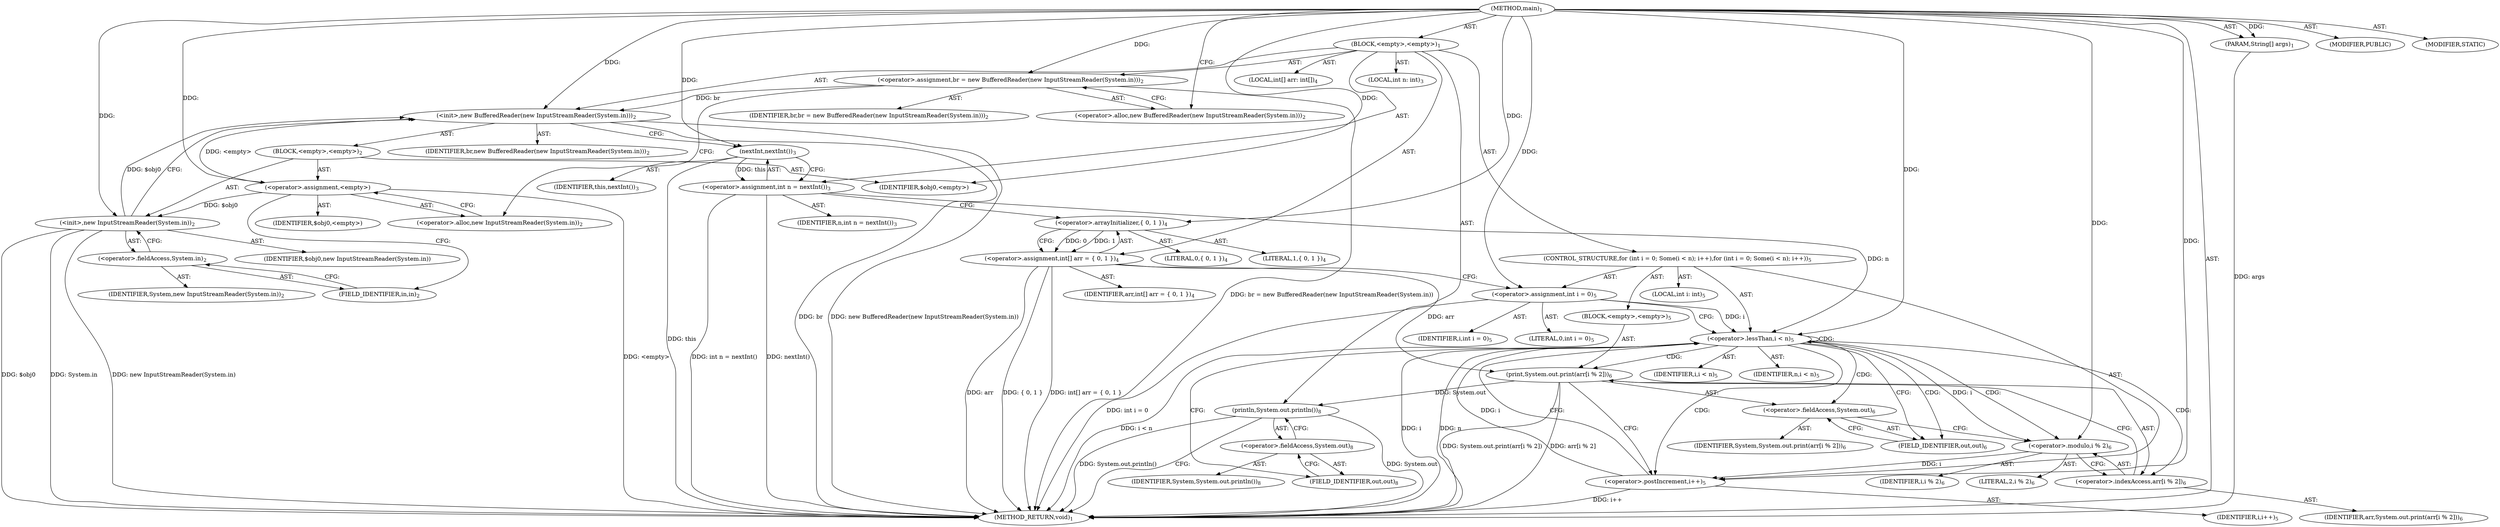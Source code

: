 digraph "main" {  
"17" [label = <(METHOD,main)<SUB>1</SUB>> ]
"18" [label = <(PARAM,String[] args)<SUB>1</SUB>> ]
"19" [label = <(BLOCK,&lt;empty&gt;,&lt;empty&gt;)<SUB>1</SUB>> ]
"20" [label = <(&lt;operator&gt;.assignment,br = new BufferedReader(new InputStreamReader(System.in)))<SUB>2</SUB>> ]
"21" [label = <(IDENTIFIER,br,br = new BufferedReader(new InputStreamReader(System.in)))<SUB>2</SUB>> ]
"22" [label = <(&lt;operator&gt;.alloc,new BufferedReader(new InputStreamReader(System.in)))<SUB>2</SUB>> ]
"23" [label = <(&lt;init&gt;,new BufferedReader(new InputStreamReader(System.in)))<SUB>2</SUB>> ]
"24" [label = <(IDENTIFIER,br,new BufferedReader(new InputStreamReader(System.in)))<SUB>2</SUB>> ]
"25" [label = <(BLOCK,&lt;empty&gt;,&lt;empty&gt;)<SUB>2</SUB>> ]
"26" [label = <(&lt;operator&gt;.assignment,&lt;empty&gt;)> ]
"27" [label = <(IDENTIFIER,$obj0,&lt;empty&gt;)> ]
"28" [label = <(&lt;operator&gt;.alloc,new InputStreamReader(System.in))<SUB>2</SUB>> ]
"29" [label = <(&lt;init&gt;,new InputStreamReader(System.in))<SUB>2</SUB>> ]
"30" [label = <(IDENTIFIER,$obj0,new InputStreamReader(System.in))> ]
"31" [label = <(&lt;operator&gt;.fieldAccess,System.in)<SUB>2</SUB>> ]
"32" [label = <(IDENTIFIER,System,new InputStreamReader(System.in))<SUB>2</SUB>> ]
"33" [label = <(FIELD_IDENTIFIER,in,in)<SUB>2</SUB>> ]
"34" [label = <(IDENTIFIER,$obj0,&lt;empty&gt;)> ]
"35" [label = <(LOCAL,int n: int)<SUB>3</SUB>> ]
"36" [label = <(&lt;operator&gt;.assignment,int n = nextInt())<SUB>3</SUB>> ]
"37" [label = <(IDENTIFIER,n,int n = nextInt())<SUB>3</SUB>> ]
"38" [label = <(nextInt,nextInt())<SUB>3</SUB>> ]
"39" [label = <(IDENTIFIER,this,nextInt())<SUB>3</SUB>> ]
"40" [label = <(LOCAL,int[] arr: int[])<SUB>4</SUB>> ]
"41" [label = <(&lt;operator&gt;.assignment,int[] arr = { 0, 1 })<SUB>4</SUB>> ]
"42" [label = <(IDENTIFIER,arr,int[] arr = { 0, 1 })<SUB>4</SUB>> ]
"43" [label = <(&lt;operator&gt;.arrayInitializer,{ 0, 1 })<SUB>4</SUB>> ]
"44" [label = <(LITERAL,0,{ 0, 1 })<SUB>4</SUB>> ]
"45" [label = <(LITERAL,1,{ 0, 1 })<SUB>4</SUB>> ]
"46" [label = <(CONTROL_STRUCTURE,for (int i = 0; Some(i &lt; n); i++),for (int i = 0; Some(i &lt; n); i++))<SUB>5</SUB>> ]
"47" [label = <(LOCAL,int i: int)<SUB>5</SUB>> ]
"48" [label = <(&lt;operator&gt;.assignment,int i = 0)<SUB>5</SUB>> ]
"49" [label = <(IDENTIFIER,i,int i = 0)<SUB>5</SUB>> ]
"50" [label = <(LITERAL,0,int i = 0)<SUB>5</SUB>> ]
"51" [label = <(&lt;operator&gt;.lessThan,i &lt; n)<SUB>5</SUB>> ]
"52" [label = <(IDENTIFIER,i,i &lt; n)<SUB>5</SUB>> ]
"53" [label = <(IDENTIFIER,n,i &lt; n)<SUB>5</SUB>> ]
"54" [label = <(&lt;operator&gt;.postIncrement,i++)<SUB>5</SUB>> ]
"55" [label = <(IDENTIFIER,i,i++)<SUB>5</SUB>> ]
"56" [label = <(BLOCK,&lt;empty&gt;,&lt;empty&gt;)<SUB>5</SUB>> ]
"57" [label = <(print,System.out.print(arr[i % 2]))<SUB>6</SUB>> ]
"58" [label = <(&lt;operator&gt;.fieldAccess,System.out)<SUB>6</SUB>> ]
"59" [label = <(IDENTIFIER,System,System.out.print(arr[i % 2]))<SUB>6</SUB>> ]
"60" [label = <(FIELD_IDENTIFIER,out,out)<SUB>6</SUB>> ]
"61" [label = <(&lt;operator&gt;.indexAccess,arr[i % 2])<SUB>6</SUB>> ]
"62" [label = <(IDENTIFIER,arr,System.out.print(arr[i % 2]))<SUB>6</SUB>> ]
"63" [label = <(&lt;operator&gt;.modulo,i % 2)<SUB>6</SUB>> ]
"64" [label = <(IDENTIFIER,i,i % 2)<SUB>6</SUB>> ]
"65" [label = <(LITERAL,2,i % 2)<SUB>6</SUB>> ]
"66" [label = <(println,System.out.println())<SUB>8</SUB>> ]
"67" [label = <(&lt;operator&gt;.fieldAccess,System.out)<SUB>8</SUB>> ]
"68" [label = <(IDENTIFIER,System,System.out.println())<SUB>8</SUB>> ]
"69" [label = <(FIELD_IDENTIFIER,out,out)<SUB>8</SUB>> ]
"70" [label = <(MODIFIER,PUBLIC)> ]
"71" [label = <(MODIFIER,STATIC)> ]
"72" [label = <(METHOD_RETURN,void)<SUB>1</SUB>> ]
  "17" -> "18"  [ label = "AST: "] 
  "17" -> "19"  [ label = "AST: "] 
  "17" -> "70"  [ label = "AST: "] 
  "17" -> "71"  [ label = "AST: "] 
  "17" -> "72"  [ label = "AST: "] 
  "19" -> "20"  [ label = "AST: "] 
  "19" -> "23"  [ label = "AST: "] 
  "19" -> "35"  [ label = "AST: "] 
  "19" -> "36"  [ label = "AST: "] 
  "19" -> "40"  [ label = "AST: "] 
  "19" -> "41"  [ label = "AST: "] 
  "19" -> "46"  [ label = "AST: "] 
  "19" -> "66"  [ label = "AST: "] 
  "20" -> "21"  [ label = "AST: "] 
  "20" -> "22"  [ label = "AST: "] 
  "23" -> "24"  [ label = "AST: "] 
  "23" -> "25"  [ label = "AST: "] 
  "25" -> "26"  [ label = "AST: "] 
  "25" -> "29"  [ label = "AST: "] 
  "25" -> "34"  [ label = "AST: "] 
  "26" -> "27"  [ label = "AST: "] 
  "26" -> "28"  [ label = "AST: "] 
  "29" -> "30"  [ label = "AST: "] 
  "29" -> "31"  [ label = "AST: "] 
  "31" -> "32"  [ label = "AST: "] 
  "31" -> "33"  [ label = "AST: "] 
  "36" -> "37"  [ label = "AST: "] 
  "36" -> "38"  [ label = "AST: "] 
  "38" -> "39"  [ label = "AST: "] 
  "41" -> "42"  [ label = "AST: "] 
  "41" -> "43"  [ label = "AST: "] 
  "43" -> "44"  [ label = "AST: "] 
  "43" -> "45"  [ label = "AST: "] 
  "46" -> "47"  [ label = "AST: "] 
  "46" -> "48"  [ label = "AST: "] 
  "46" -> "51"  [ label = "AST: "] 
  "46" -> "54"  [ label = "AST: "] 
  "46" -> "56"  [ label = "AST: "] 
  "48" -> "49"  [ label = "AST: "] 
  "48" -> "50"  [ label = "AST: "] 
  "51" -> "52"  [ label = "AST: "] 
  "51" -> "53"  [ label = "AST: "] 
  "54" -> "55"  [ label = "AST: "] 
  "56" -> "57"  [ label = "AST: "] 
  "57" -> "58"  [ label = "AST: "] 
  "57" -> "61"  [ label = "AST: "] 
  "58" -> "59"  [ label = "AST: "] 
  "58" -> "60"  [ label = "AST: "] 
  "61" -> "62"  [ label = "AST: "] 
  "61" -> "63"  [ label = "AST: "] 
  "63" -> "64"  [ label = "AST: "] 
  "63" -> "65"  [ label = "AST: "] 
  "66" -> "67"  [ label = "AST: "] 
  "67" -> "68"  [ label = "AST: "] 
  "67" -> "69"  [ label = "AST: "] 
  "20" -> "28"  [ label = "CFG: "] 
  "23" -> "38"  [ label = "CFG: "] 
  "36" -> "43"  [ label = "CFG: "] 
  "41" -> "48"  [ label = "CFG: "] 
  "66" -> "72"  [ label = "CFG: "] 
  "22" -> "20"  [ label = "CFG: "] 
  "38" -> "36"  [ label = "CFG: "] 
  "43" -> "41"  [ label = "CFG: "] 
  "48" -> "51"  [ label = "CFG: "] 
  "51" -> "60"  [ label = "CFG: "] 
  "51" -> "69"  [ label = "CFG: "] 
  "54" -> "51"  [ label = "CFG: "] 
  "67" -> "66"  [ label = "CFG: "] 
  "26" -> "33"  [ label = "CFG: "] 
  "29" -> "23"  [ label = "CFG: "] 
  "57" -> "54"  [ label = "CFG: "] 
  "69" -> "67"  [ label = "CFG: "] 
  "28" -> "26"  [ label = "CFG: "] 
  "31" -> "29"  [ label = "CFG: "] 
  "58" -> "63"  [ label = "CFG: "] 
  "61" -> "57"  [ label = "CFG: "] 
  "33" -> "31"  [ label = "CFG: "] 
  "60" -> "58"  [ label = "CFG: "] 
  "63" -> "61"  [ label = "CFG: "] 
  "17" -> "22"  [ label = "CFG: "] 
  "18" -> "72"  [ label = "DDG: args"] 
  "20" -> "72"  [ label = "DDG: br = new BufferedReader(new InputStreamReader(System.in))"] 
  "23" -> "72"  [ label = "DDG: br"] 
  "26" -> "72"  [ label = "DDG: &lt;empty&gt;"] 
  "29" -> "72"  [ label = "DDG: $obj0"] 
  "29" -> "72"  [ label = "DDG: System.in"] 
  "29" -> "72"  [ label = "DDG: new InputStreamReader(System.in)"] 
  "23" -> "72"  [ label = "DDG: new BufferedReader(new InputStreamReader(System.in))"] 
  "36" -> "72"  [ label = "DDG: nextInt()"] 
  "36" -> "72"  [ label = "DDG: int n = nextInt()"] 
  "41" -> "72"  [ label = "DDG: arr"] 
  "41" -> "72"  [ label = "DDG: { 0, 1 }"] 
  "41" -> "72"  [ label = "DDG: int[] arr = { 0, 1 }"] 
  "48" -> "72"  [ label = "DDG: int i = 0"] 
  "51" -> "72"  [ label = "DDG: i"] 
  "51" -> "72"  [ label = "DDG: n"] 
  "51" -> "72"  [ label = "DDG: i &lt; n"] 
  "66" -> "72"  [ label = "DDG: System.out"] 
  "66" -> "72"  [ label = "DDG: System.out.println()"] 
  "57" -> "72"  [ label = "DDG: arr[i % 2]"] 
  "57" -> "72"  [ label = "DDG: System.out.print(arr[i % 2])"] 
  "54" -> "72"  [ label = "DDG: i++"] 
  "38" -> "72"  [ label = "DDG: this"] 
  "17" -> "18"  [ label = "DDG: "] 
  "17" -> "20"  [ label = "DDG: "] 
  "38" -> "36"  [ label = "DDG: this"] 
  "43" -> "41"  [ label = "DDG: 0"] 
  "43" -> "41"  [ label = "DDG: 1"] 
  "20" -> "23"  [ label = "DDG: br"] 
  "17" -> "23"  [ label = "DDG: "] 
  "26" -> "23"  [ label = "DDG: &lt;empty&gt;"] 
  "29" -> "23"  [ label = "DDG: $obj0"] 
  "17" -> "48"  [ label = "DDG: "] 
  "57" -> "66"  [ label = "DDG: System.out"] 
  "17" -> "26"  [ label = "DDG: "] 
  "17" -> "34"  [ label = "DDG: "] 
  "17" -> "38"  [ label = "DDG: "] 
  "17" -> "43"  [ label = "DDG: "] 
  "48" -> "51"  [ label = "DDG: i"] 
  "54" -> "51"  [ label = "DDG: i"] 
  "17" -> "51"  [ label = "DDG: "] 
  "36" -> "51"  [ label = "DDG: n"] 
  "63" -> "54"  [ label = "DDG: i"] 
  "17" -> "54"  [ label = "DDG: "] 
  "26" -> "29"  [ label = "DDG: $obj0"] 
  "17" -> "29"  [ label = "DDG: "] 
  "41" -> "57"  [ label = "DDG: arr"] 
  "51" -> "63"  [ label = "DDG: i"] 
  "17" -> "63"  [ label = "DDG: "] 
  "51" -> "58"  [ label = "CDG: "] 
  "51" -> "60"  [ label = "CDG: "] 
  "51" -> "61"  [ label = "CDG: "] 
  "51" -> "51"  [ label = "CDG: "] 
  "51" -> "57"  [ label = "CDG: "] 
  "51" -> "54"  [ label = "CDG: "] 
  "51" -> "63"  [ label = "CDG: "] 
}
